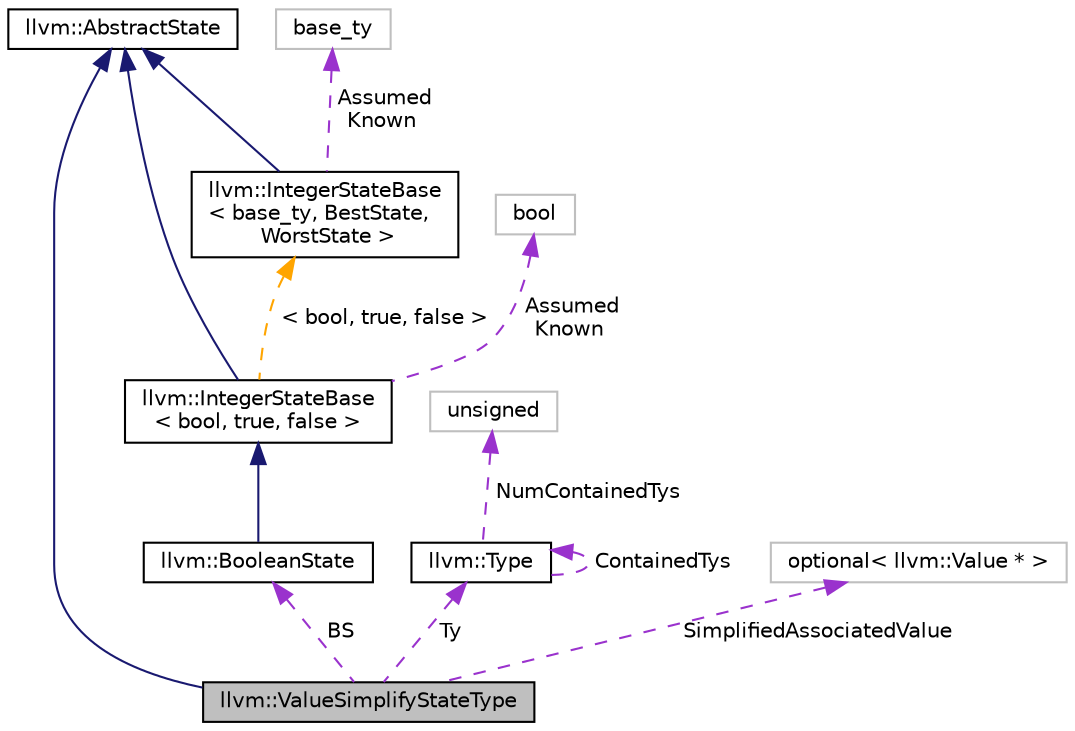 digraph "llvm::ValueSimplifyStateType"
{
 // LATEX_PDF_SIZE
  bgcolor="transparent";
  edge [fontname="Helvetica",fontsize="10",labelfontname="Helvetica",labelfontsize="10"];
  node [fontname="Helvetica",fontsize="10",shape=record];
  Node1 [label="llvm::ValueSimplifyStateType",height=0.2,width=0.4,color="black", fillcolor="grey75", style="filled", fontcolor="black",tooltip=" "];
  Node2 -> Node1 [dir="back",color="midnightblue",fontsize="10",style="solid",fontname="Helvetica"];
  Node2 [label="llvm::AbstractState",height=0.2,width=0.4,color="black",URL="$structllvm_1_1AbstractState.html",tooltip="An interface to query the internal state of an abstract attribute."];
  Node3 -> Node1 [dir="back",color="darkorchid3",fontsize="10",style="dashed",label=" Ty" ,fontname="Helvetica"];
  Node3 [label="llvm::Type",height=0.2,width=0.4,color="black",URL="$classllvm_1_1Type.html",tooltip="The instances of the Type class are immutable: once they are created, they are never changed."];
  Node3 -> Node3 [dir="back",color="darkorchid3",fontsize="10",style="dashed",label=" ContainedTys" ,fontname="Helvetica"];
  Node4 -> Node3 [dir="back",color="darkorchid3",fontsize="10",style="dashed",label=" NumContainedTys" ,fontname="Helvetica"];
  Node4 [label="unsigned",height=0.2,width=0.4,color="grey75",tooltip=" "];
  Node5 -> Node1 [dir="back",color="darkorchid3",fontsize="10",style="dashed",label=" SimplifiedAssociatedValue" ,fontname="Helvetica"];
  Node5 [label="optional\< llvm::Value * \>",height=0.2,width=0.4,color="grey75",tooltip=" "];
  Node6 -> Node1 [dir="back",color="darkorchid3",fontsize="10",style="dashed",label=" BS" ,fontname="Helvetica"];
  Node6 [label="llvm::BooleanState",height=0.2,width=0.4,color="black",URL="$structllvm_1_1BooleanState.html",tooltip="Simple wrapper for a single bit (boolean) state."];
  Node7 -> Node6 [dir="back",color="midnightblue",fontsize="10",style="solid",fontname="Helvetica"];
  Node7 [label="llvm::IntegerStateBase\l\< bool, true, false \>",height=0.2,width=0.4,color="black",URL="$structllvm_1_1IntegerStateBase.html",tooltip=" "];
  Node2 -> Node7 [dir="back",color="midnightblue",fontsize="10",style="solid",fontname="Helvetica"];
  Node8 -> Node7 [dir="back",color="darkorchid3",fontsize="10",style="dashed",label=" Assumed\nKnown" ,fontname="Helvetica"];
  Node8 [label="bool",height=0.2,width=0.4,color="grey75",tooltip=" "];
  Node9 -> Node7 [dir="back",color="orange",fontsize="10",style="dashed",label=" \< bool, true, false \>" ,fontname="Helvetica"];
  Node9 [label="llvm::IntegerStateBase\l\< base_ty, BestState,\l WorstState \>",height=0.2,width=0.4,color="black",URL="$structllvm_1_1IntegerStateBase.html",tooltip="Simple state with integers encoding."];
  Node2 -> Node9 [dir="back",color="midnightblue",fontsize="10",style="solid",fontname="Helvetica"];
  Node10 -> Node9 [dir="back",color="darkorchid3",fontsize="10",style="dashed",label=" Assumed\nKnown" ,fontname="Helvetica"];
  Node10 [label="base_ty",height=0.2,width=0.4,color="grey75",tooltip=" "];
}

